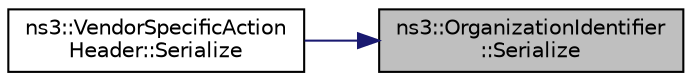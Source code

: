 digraph "ns3::OrganizationIdentifier::Serialize"
{
 // LATEX_PDF_SIZE
  edge [fontname="Helvetica",fontsize="10",labelfontname="Helvetica",labelfontsize="10"];
  node [fontname="Helvetica",fontsize="10",shape=record];
  rankdir="RL";
  Node1 [label="ns3::OrganizationIdentifier\l::Serialize",height=0.2,width=0.4,color="black", fillcolor="grey75", style="filled", fontcolor="black",tooltip="Serialize to buffer."];
  Node1 -> Node2 [dir="back",color="midnightblue",fontsize="10",style="solid",fontname="Helvetica"];
  Node2 [label="ns3::VendorSpecificAction\lHeader::Serialize",height=0.2,width=0.4,color="black", fillcolor="white", style="filled",URL="$classns3_1_1_vendor_specific_action_header.html#a910cb785e96b3728648c2a25dddd0add",tooltip=" "];
}

